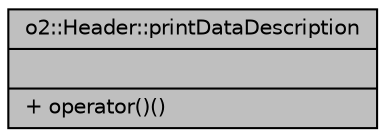 digraph "o2::Header::printDataDescription"
{
 // INTERACTIVE_SVG=YES
  bgcolor="transparent";
  edge [fontname="Helvetica",fontsize="10",labelfontname="Helvetica",labelfontsize="10"];
  node [fontname="Helvetica",fontsize="10",shape=record];
  Node1 [label="{o2::Header::printDataDescription\n||+ operator()()\l}",height=0.2,width=0.4,color="black", fillcolor="grey75", style="filled" fontcolor="black"];
}
